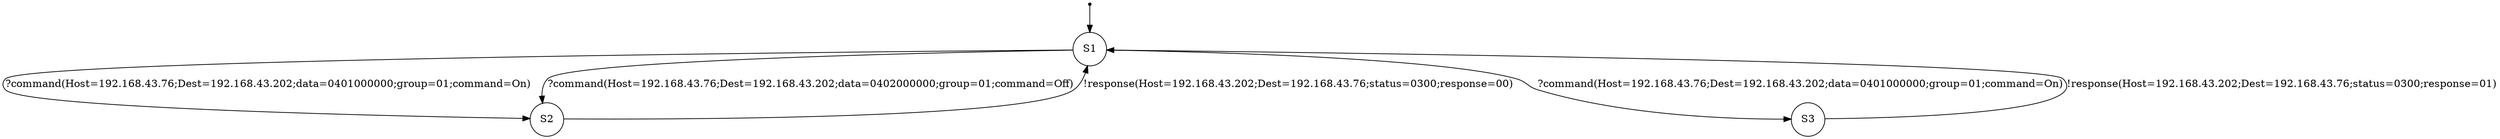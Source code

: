 digraph LTS {
S00[shape=point]
S1[label=S1,shape=circle];
S2[label=S2,shape=circle];
S3[label=S3,shape=circle];
S00 -> S1
S1 -> S2[label ="?command(Host=192.168.43.76;Dest=192.168.43.202;data=0401000000;group=01;command=On)"];
S1 -> S2[label ="?command(Host=192.168.43.76;Dest=192.168.43.202;data=0402000000;group=01;command=Off)"];
S1 -> S3[label ="?command(Host=192.168.43.76;Dest=192.168.43.202;data=0401000000;group=01;command=On)"];
S2 -> S1[label ="!response(Host=192.168.43.202;Dest=192.168.43.76;status=0300;response=00)"];
S3 -> S1[label ="!response(Host=192.168.43.202;Dest=192.168.43.76;status=0300;response=01)"];
}
